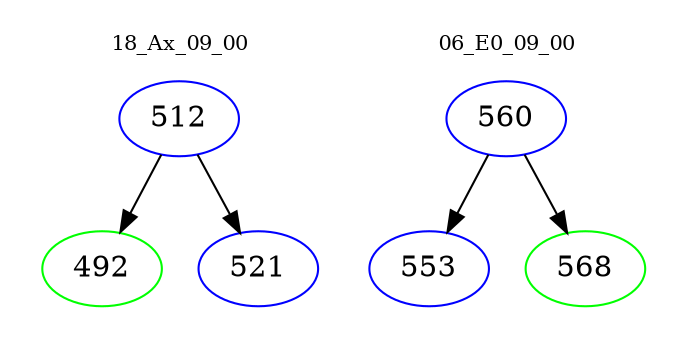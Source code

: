 digraph{
subgraph cluster_0 {
color = white
label = "18_Ax_09_00";
fontsize=10;
T0_512 [label="512", color="blue"]
T0_512 -> T0_492 [color="black"]
T0_492 [label="492", color="green"]
T0_512 -> T0_521 [color="black"]
T0_521 [label="521", color="blue"]
}
subgraph cluster_1 {
color = white
label = "06_E0_09_00";
fontsize=10;
T1_560 [label="560", color="blue"]
T1_560 -> T1_553 [color="black"]
T1_553 [label="553", color="blue"]
T1_560 -> T1_568 [color="black"]
T1_568 [label="568", color="green"]
}
}
